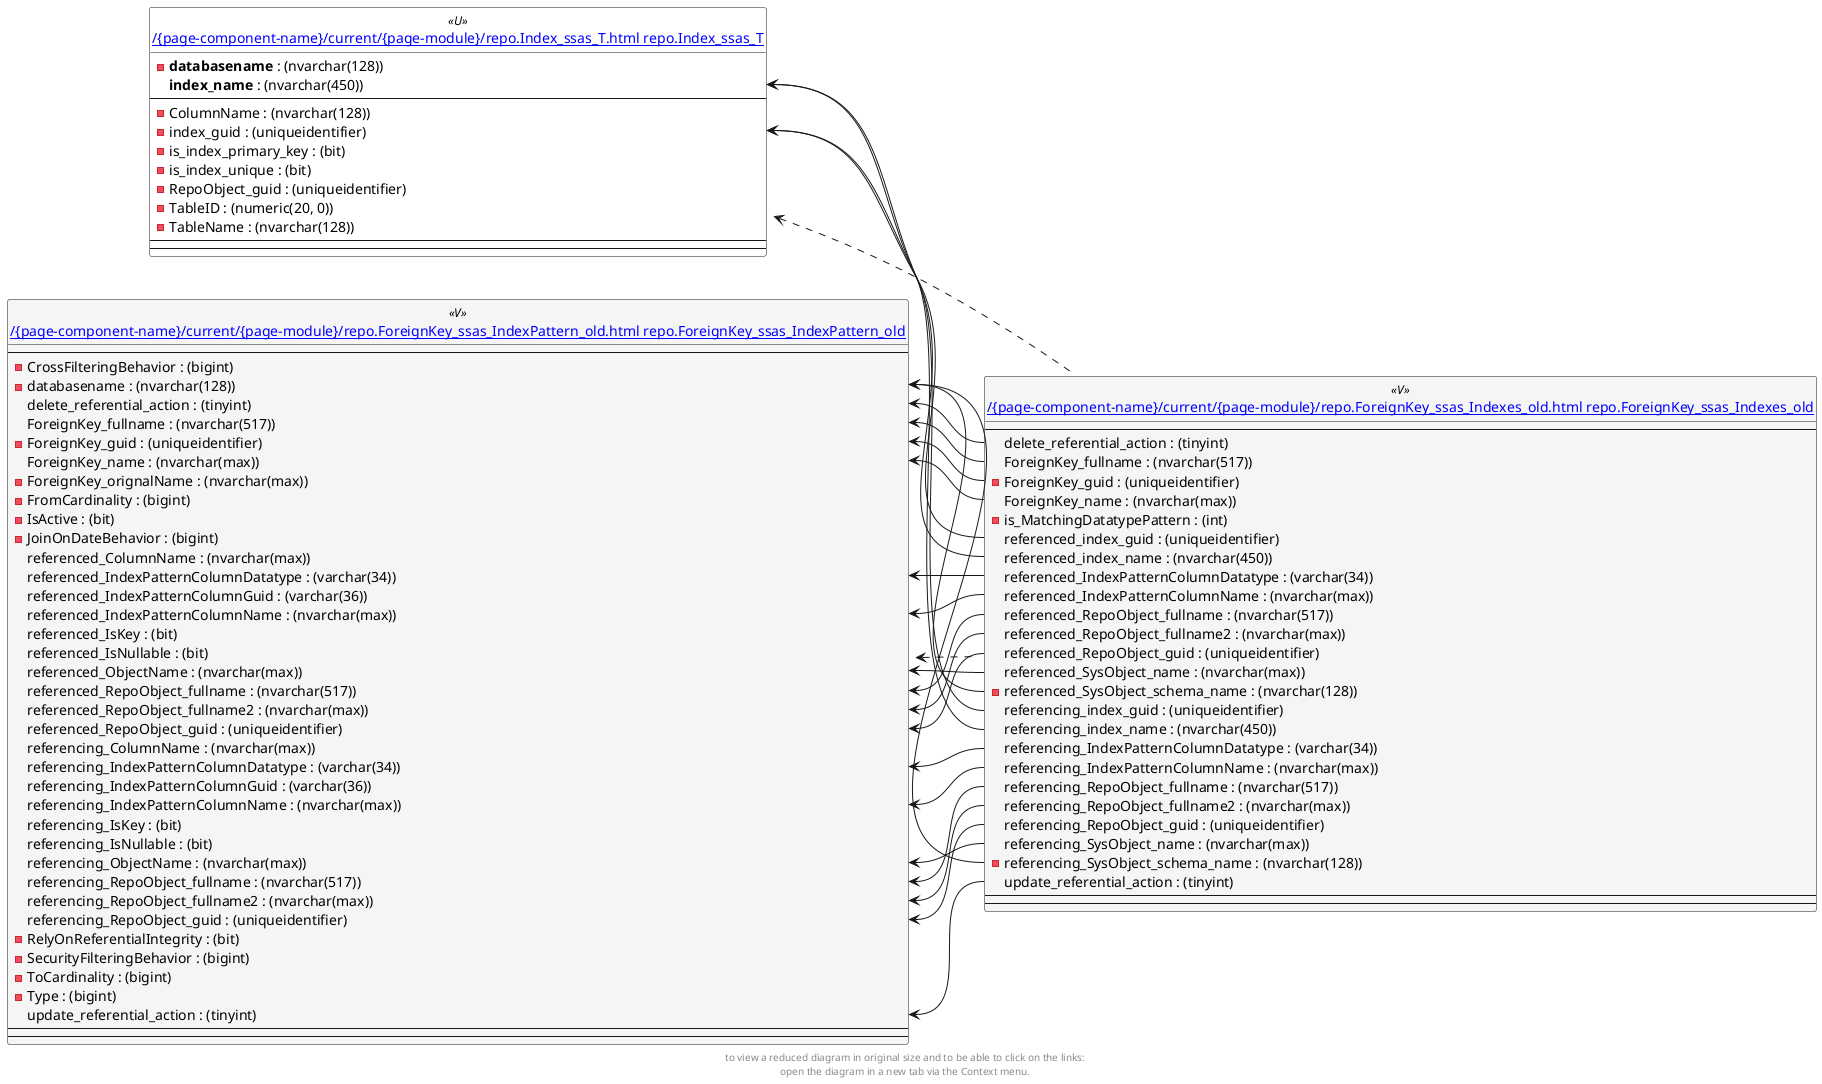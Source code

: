 @startuml
left to right direction
'top to bottom direction
hide circle
'avoide "." issues:
set namespaceSeparator none


skinparam class {
  BackgroundColor White
  BackgroundColor<<FN>> Yellow
  BackgroundColor<<FS>> Yellow
  BackgroundColor<<FT>> LightGray
  BackgroundColor<<IF>> Yellow
  BackgroundColor<<IS>> Yellow
  BackgroundColor<<P>> Aqua
  BackgroundColor<<PC>> Aqua
  BackgroundColor<<SN>> Yellow
  BackgroundColor<<SO>> SlateBlue
  BackgroundColor<<TF>> LightGray
  BackgroundColor<<TR>> Tomato
  BackgroundColor<<U>> White
  BackgroundColor<<V>> WhiteSmoke
  BackgroundColor<<X>> Aqua
}


entity "[[{site-url}/{page-component-name}/current/{page-module}/repo.ForeignKey_ssas_Indexes_old.html repo.ForeignKey_ssas_Indexes_old]]" as repo.ForeignKey_ssas_Indexes_old << V >> {
  --
  delete_referential_action : (tinyint)
  ForeignKey_fullname : (nvarchar(517))
  - ForeignKey_guid : (uniqueidentifier)
  ForeignKey_name : (nvarchar(max))
  - is_MatchingDatatypePattern : (int)
  referenced_index_guid : (uniqueidentifier)
  referenced_index_name : (nvarchar(450))
  referenced_IndexPatternColumnDatatype : (varchar(34))
  referenced_IndexPatternColumnName : (nvarchar(max))
  referenced_RepoObject_fullname : (nvarchar(517))
  referenced_RepoObject_fullname2 : (nvarchar(max))
  referenced_RepoObject_guid : (uniqueidentifier)
  referenced_SysObject_name : (nvarchar(max))
  - referenced_SysObject_schema_name : (nvarchar(128))
  referencing_index_guid : (uniqueidentifier)
  referencing_index_name : (nvarchar(450))
  referencing_IndexPatternColumnDatatype : (varchar(34))
  referencing_IndexPatternColumnName : (nvarchar(max))
  referencing_RepoObject_fullname : (nvarchar(517))
  referencing_RepoObject_fullname2 : (nvarchar(max))
  referencing_RepoObject_guid : (uniqueidentifier)
  referencing_SysObject_name : (nvarchar(max))
  - referencing_SysObject_schema_name : (nvarchar(128))
  update_referential_action : (tinyint)
  --
  --
}

entity "[[{site-url}/{page-component-name}/current/{page-module}/repo.ForeignKey_ssas_IndexPattern_old.html repo.ForeignKey_ssas_IndexPattern_old]]" as repo.ForeignKey_ssas_IndexPattern_old << V >> {
  --
  - CrossFilteringBehavior : (bigint)
  - databasename : (nvarchar(128))
  delete_referential_action : (tinyint)
  ForeignKey_fullname : (nvarchar(517))
  - ForeignKey_guid : (uniqueidentifier)
  ForeignKey_name : (nvarchar(max))
  - ForeignKey_orignalName : (nvarchar(max))
  - FromCardinality : (bigint)
  - IsActive : (bit)
  - JoinOnDateBehavior : (bigint)
  referenced_ColumnName : (nvarchar(max))
  referenced_IndexPatternColumnDatatype : (varchar(34))
  referenced_IndexPatternColumnGuid : (varchar(36))
  referenced_IndexPatternColumnName : (nvarchar(max))
  referenced_IsKey : (bit)
  referenced_IsNullable : (bit)
  referenced_ObjectName : (nvarchar(max))
  referenced_RepoObject_fullname : (nvarchar(517))
  referenced_RepoObject_fullname2 : (nvarchar(max))
  referenced_RepoObject_guid : (uniqueidentifier)
  referencing_ColumnName : (nvarchar(max))
  referencing_IndexPatternColumnDatatype : (varchar(34))
  referencing_IndexPatternColumnGuid : (varchar(36))
  referencing_IndexPatternColumnName : (nvarchar(max))
  referencing_IsKey : (bit)
  referencing_IsNullable : (bit)
  referencing_ObjectName : (nvarchar(max))
  referencing_RepoObject_fullname : (nvarchar(517))
  referencing_RepoObject_fullname2 : (nvarchar(max))
  referencing_RepoObject_guid : (uniqueidentifier)
  - RelyOnReferentialIntegrity : (bit)
  - SecurityFilteringBehavior : (bigint)
  - ToCardinality : (bigint)
  - Type : (bigint)
  update_referential_action : (tinyint)
  --
  --
}

entity "[[{site-url}/{page-component-name}/current/{page-module}/repo.Index_ssas_T.html repo.Index_ssas_T]]" as repo.Index_ssas_T << U >> {
  - **databasename** : (nvarchar(128))
  **index_name** : (nvarchar(450))
  --
  - ColumnName : (nvarchar(128))
  - index_guid : (uniqueidentifier)
  - is_index_primary_key : (bit)
  - is_index_unique : (bit)
  - RepoObject_guid : (uniqueidentifier)
  - TableID : (numeric(20, 0))
  - TableName : (nvarchar(128))
  --
  --
}

repo.ForeignKey_ssas_IndexPattern_old <.. repo.ForeignKey_ssas_Indexes_old
repo.Index_ssas_T <.. repo.ForeignKey_ssas_Indexes_old
repo.ForeignKey_ssas_IndexPattern_old::databasename <-- repo.ForeignKey_ssas_Indexes_old::referenced_SysObject_schema_name
repo.ForeignKey_ssas_IndexPattern_old::databasename <-- repo.ForeignKey_ssas_Indexes_old::referencing_SysObject_schema_name
repo.ForeignKey_ssas_IndexPattern_old::delete_referential_action <-- repo.ForeignKey_ssas_Indexes_old::delete_referential_action
repo.ForeignKey_ssas_IndexPattern_old::ForeignKey_fullname <-- repo.ForeignKey_ssas_Indexes_old::ForeignKey_fullname
repo.ForeignKey_ssas_IndexPattern_old::ForeignKey_guid <-- repo.ForeignKey_ssas_Indexes_old::ForeignKey_guid
repo.ForeignKey_ssas_IndexPattern_old::ForeignKey_name <-- repo.ForeignKey_ssas_Indexes_old::ForeignKey_name
repo.ForeignKey_ssas_IndexPattern_old::referenced_IndexPatternColumnDatatype <-- repo.ForeignKey_ssas_Indexes_old::referenced_IndexPatternColumnDatatype
repo.ForeignKey_ssas_IndexPattern_old::referenced_IndexPatternColumnName <-- repo.ForeignKey_ssas_Indexes_old::referenced_IndexPatternColumnName
repo.ForeignKey_ssas_IndexPattern_old::referenced_ObjectName <-- repo.ForeignKey_ssas_Indexes_old::referenced_SysObject_name
repo.ForeignKey_ssas_IndexPattern_old::referenced_RepoObject_fullname <-- repo.ForeignKey_ssas_Indexes_old::referenced_RepoObject_fullname
repo.ForeignKey_ssas_IndexPattern_old::referenced_RepoObject_fullname2 <-- repo.ForeignKey_ssas_Indexes_old::referenced_RepoObject_fullname2
repo.ForeignKey_ssas_IndexPattern_old::referenced_RepoObject_guid <-- repo.ForeignKey_ssas_Indexes_old::referenced_RepoObject_guid
repo.ForeignKey_ssas_IndexPattern_old::referencing_IndexPatternColumnDatatype <-- repo.ForeignKey_ssas_Indexes_old::referencing_IndexPatternColumnDatatype
repo.ForeignKey_ssas_IndexPattern_old::referencing_IndexPatternColumnName <-- repo.ForeignKey_ssas_Indexes_old::referencing_IndexPatternColumnName
repo.ForeignKey_ssas_IndexPattern_old::referencing_ObjectName <-- repo.ForeignKey_ssas_Indexes_old::referencing_SysObject_name
repo.ForeignKey_ssas_IndexPattern_old::referencing_RepoObject_fullname <-- repo.ForeignKey_ssas_Indexes_old::referencing_RepoObject_fullname
repo.ForeignKey_ssas_IndexPattern_old::referencing_RepoObject_fullname2 <-- repo.ForeignKey_ssas_Indexes_old::referencing_RepoObject_fullname2
repo.ForeignKey_ssas_IndexPattern_old::referencing_RepoObject_guid <-- repo.ForeignKey_ssas_Indexes_old::referencing_RepoObject_guid
repo.ForeignKey_ssas_IndexPattern_old::update_referential_action <-- repo.ForeignKey_ssas_Indexes_old::update_referential_action
repo.Index_ssas_T::index_guid <-- repo.ForeignKey_ssas_Indexes_old::referenced_index_guid
repo.Index_ssas_T::index_guid <-- repo.ForeignKey_ssas_Indexes_old::referencing_index_guid
repo.Index_ssas_T::index_name <-- repo.ForeignKey_ssas_Indexes_old::referenced_index_name
repo.Index_ssas_T::index_name <-- repo.ForeignKey_ssas_Indexes_old::referencing_index_name
footer
to view a reduced diagram in original size and to be able to click on the links:
open the diagram in a new tab via the Context menu.
end footer

@enduml

